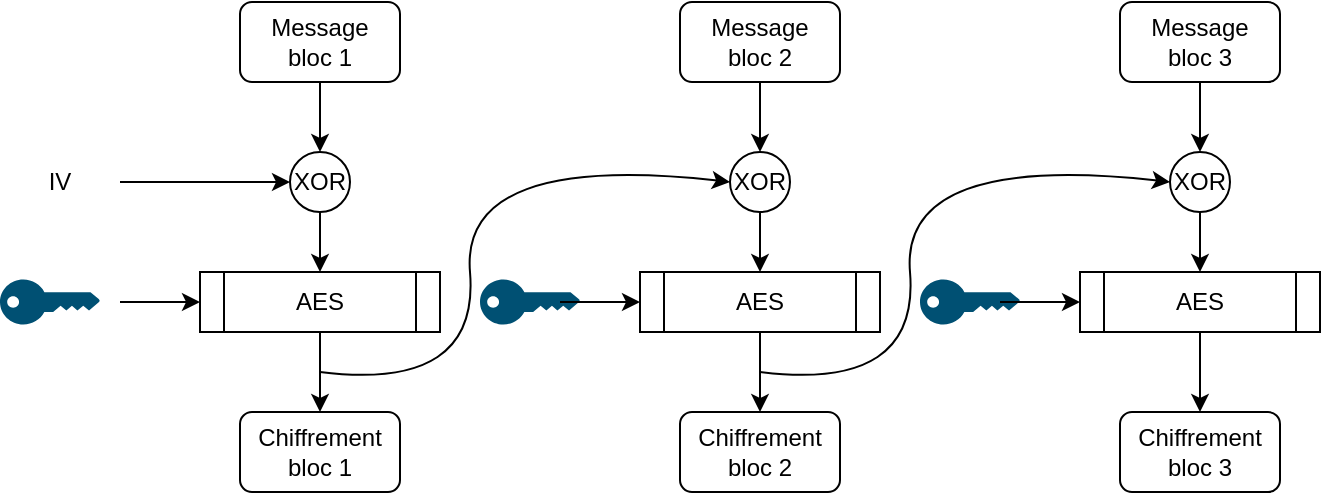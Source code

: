 <mxfile version="15.7.3"><diagram id="R94866wrfydmjI1TcIGw" name="Page-1"><mxGraphModel dx="970" dy="656" grid="1" gridSize="10" guides="1" tooltips="1" connect="1" arrows="1" fold="1" page="1" pageScale="1" pageWidth="850" pageHeight="1100" math="0" shadow="0"><root><mxCell id="0"/><mxCell id="1" parent="0"/><mxCell id="UCuat8p_KdAJ_d-03tH1-1" value="&lt;div&gt;Message&lt;/div&gt;&lt;div&gt;bloc 1&lt;br&gt;&lt;/div&gt;" style="rounded=1;whiteSpace=wrap;html=1;" vertex="1" parent="1"><mxGeometry x="170" y="115" width="80" height="40" as="geometry"/></mxCell><mxCell id="UCuat8p_KdAJ_d-03tH1-3" value="IV" style="text;html=1;strokeColor=none;fillColor=none;align=center;verticalAlign=middle;whiteSpace=wrap;rounded=0;" vertex="1" parent="1"><mxGeometry x="50" y="190" width="60" height="30" as="geometry"/></mxCell><mxCell id="UCuat8p_KdAJ_d-03tH1-4" value="" style="endArrow=classic;html=1;rounded=0;exitX=1;exitY=0.5;exitDx=0;exitDy=0;entryX=0;entryY=0.5;entryDx=0;entryDy=0;" edge="1" parent="1" source="UCuat8p_KdAJ_d-03tH1-3" target="UCuat8p_KdAJ_d-03tH1-5"><mxGeometry width="50" height="50" relative="1" as="geometry"><mxPoint x="400" y="380" as="sourcePoint"/><mxPoint x="190" y="205" as="targetPoint"/></mxGeometry></mxCell><mxCell id="UCuat8p_KdAJ_d-03tH1-5" value="XOR" style="ellipse;whiteSpace=wrap;html=1;aspect=fixed;" vertex="1" parent="1"><mxGeometry x="195" y="190" width="30" height="30" as="geometry"/></mxCell><mxCell id="UCuat8p_KdAJ_d-03tH1-6" value="" style="endArrow=classic;html=1;rounded=0;exitX=0.5;exitY=1;exitDx=0;exitDy=0;entryX=0.5;entryY=0;entryDx=0;entryDy=0;" edge="1" parent="1" source="UCuat8p_KdAJ_d-03tH1-1" target="UCuat8p_KdAJ_d-03tH1-5"><mxGeometry width="50" height="50" relative="1" as="geometry"><mxPoint x="400" y="380" as="sourcePoint"/><mxPoint x="450" y="330" as="targetPoint"/></mxGeometry></mxCell><mxCell id="UCuat8p_KdAJ_d-03tH1-8" value="" style="endArrow=classic;html=1;rounded=0;exitX=0.5;exitY=1;exitDx=0;exitDy=0;" edge="1" parent="1" source="UCuat8p_KdAJ_d-03tH1-5"><mxGeometry width="50" height="50" relative="1" as="geometry"><mxPoint x="400" y="380" as="sourcePoint"/><mxPoint x="210" y="250" as="targetPoint"/></mxGeometry></mxCell><mxCell id="UCuat8p_KdAJ_d-03tH1-9" value="AES" style="shape=process;whiteSpace=wrap;html=1;backgroundOutline=1;" vertex="1" parent="1"><mxGeometry x="150" y="250" width="120" height="30" as="geometry"/></mxCell><mxCell id="UCuat8p_KdAJ_d-03tH1-10" value="" style="endArrow=classic;html=1;rounded=0;entryX=0;entryY=0.5;entryDx=0;entryDy=0;" edge="1" parent="1" target="UCuat8p_KdAJ_d-03tH1-9"><mxGeometry width="50" height="50" relative="1" as="geometry"><mxPoint x="110" y="265" as="sourcePoint"/><mxPoint x="450" y="330" as="targetPoint"/></mxGeometry></mxCell><mxCell id="UCuat8p_KdAJ_d-03tH1-11" value="" style="points=[[0,0.5,0],[0.24,0,0],[0.5,0.28,0],[0.995,0.475,0],[0.5,0.72,0],[0.24,1,0]];verticalLabelPosition=bottom;sketch=0;html=1;verticalAlign=top;aspect=fixed;align=center;pointerEvents=1;shape=mxgraph.cisco19.key;fillColor=#005073;strokeColor=none;" vertex="1" parent="1"><mxGeometry x="50" y="253.75" width="50" height="22.5" as="geometry"/></mxCell><mxCell id="UCuat8p_KdAJ_d-03tH1-12" value="" style="endArrow=classic;html=1;rounded=0;exitX=0.5;exitY=1;exitDx=0;exitDy=0;" edge="1" parent="1" source="UCuat8p_KdAJ_d-03tH1-9"><mxGeometry width="50" height="50" relative="1" as="geometry"><mxPoint x="400" y="380" as="sourcePoint"/><mxPoint x="210" y="320" as="targetPoint"/></mxGeometry></mxCell><mxCell id="UCuat8p_KdAJ_d-03tH1-13" value="&lt;div&gt;Chiffrement&lt;/div&gt;&lt;div&gt;bloc 1&lt;br&gt;&lt;/div&gt;" style="rounded=1;whiteSpace=wrap;html=1;" vertex="1" parent="1"><mxGeometry x="170" y="320" width="80" height="40" as="geometry"/></mxCell><mxCell id="UCuat8p_KdAJ_d-03tH1-15" value="&lt;div&gt;Message&lt;/div&gt;&lt;div&gt;bloc 2&lt;br&gt;&lt;/div&gt;" style="rounded=1;whiteSpace=wrap;html=1;" vertex="1" parent="1"><mxGeometry x="390" y="115" width="80" height="40" as="geometry"/></mxCell><mxCell id="UCuat8p_KdAJ_d-03tH1-16" value="&lt;div&gt;Chiffrement&lt;/div&gt;&lt;div&gt;bloc 2&lt;br&gt;&lt;/div&gt;" style="rounded=1;whiteSpace=wrap;html=1;" vertex="1" parent="1"><mxGeometry x="390" y="320" width="80" height="40" as="geometry"/></mxCell><mxCell id="UCuat8p_KdAJ_d-03tH1-17" value="AES" style="shape=process;whiteSpace=wrap;html=1;backgroundOutline=1;" vertex="1" parent="1"><mxGeometry x="370" y="250" width="120" height="30" as="geometry"/></mxCell><mxCell id="UCuat8p_KdAJ_d-03tH1-18" value="XOR" style="ellipse;whiteSpace=wrap;html=1;aspect=fixed;" vertex="1" parent="1"><mxGeometry x="415" y="190" width="30" height="30" as="geometry"/></mxCell><mxCell id="UCuat8p_KdAJ_d-03tH1-20" value="" style="endArrow=classic;html=1;rounded=0;exitX=0.5;exitY=1;exitDx=0;exitDy=0;entryX=0.5;entryY=0;entryDx=0;entryDy=0;" edge="1" parent="1"><mxGeometry width="50" height="50" relative="1" as="geometry"><mxPoint x="430" y="155" as="sourcePoint"/><mxPoint x="430" y="190" as="targetPoint"/></mxGeometry></mxCell><mxCell id="UCuat8p_KdAJ_d-03tH1-21" value="" style="endArrow=classic;html=1;rounded=0;exitX=0.5;exitY=1;exitDx=0;exitDy=0;" edge="1" parent="1"><mxGeometry width="50" height="50" relative="1" as="geometry"><mxPoint x="430" y="220" as="sourcePoint"/><mxPoint x="430" y="250" as="targetPoint"/></mxGeometry></mxCell><mxCell id="UCuat8p_KdAJ_d-03tH1-22" value="" style="endArrow=classic;html=1;rounded=0;exitX=0.5;exitY=1;exitDx=0;exitDy=0;" edge="1" parent="1"><mxGeometry width="50" height="50" relative="1" as="geometry"><mxPoint x="430" y="280" as="sourcePoint"/><mxPoint x="430" y="320" as="targetPoint"/></mxGeometry></mxCell><mxCell id="UCuat8p_KdAJ_d-03tH1-23" value="" style="points=[[0,0.5,0],[0.24,0,0],[0.5,0.28,0],[0.995,0.475,0],[0.5,0.72,0],[0.24,1,0]];verticalLabelPosition=bottom;sketch=0;html=1;verticalAlign=top;aspect=fixed;align=center;pointerEvents=1;shape=mxgraph.cisco19.key;fillColor=#005073;strokeColor=none;" vertex="1" parent="1"><mxGeometry x="290" y="253.75" width="50" height="22.5" as="geometry"/></mxCell><mxCell id="UCuat8p_KdAJ_d-03tH1-24" value="" style="endArrow=classic;html=1;rounded=0;entryX=0;entryY=0.5;entryDx=0;entryDy=0;" edge="1" parent="1"><mxGeometry width="50" height="50" relative="1" as="geometry"><mxPoint x="330" y="265" as="sourcePoint"/><mxPoint x="370" y="265" as="targetPoint"/></mxGeometry></mxCell><mxCell id="UCuat8p_KdAJ_d-03tH1-25" value="" style="curved=1;endArrow=classic;html=1;rounded=0;entryX=0;entryY=0.5;entryDx=0;entryDy=0;" edge="1" parent="1" target="UCuat8p_KdAJ_d-03tH1-18"><mxGeometry width="50" height="50" relative="1" as="geometry"><mxPoint x="210" y="300" as="sourcePoint"/><mxPoint x="450" y="310" as="targetPoint"/><Array as="points"><mxPoint x="290" y="310"/><mxPoint x="280" y="190"/></Array></mxGeometry></mxCell><mxCell id="UCuat8p_KdAJ_d-03tH1-26" value="&lt;div&gt;Message&lt;/div&gt;&lt;div&gt;bloc 3&lt;br&gt;&lt;/div&gt;" style="rounded=1;whiteSpace=wrap;html=1;" vertex="1" parent="1"><mxGeometry x="610" y="115" width="80" height="40" as="geometry"/></mxCell><mxCell id="UCuat8p_KdAJ_d-03tH1-27" value="&lt;div&gt;Chiffrement&lt;/div&gt;&lt;div&gt;bloc 3&lt;br&gt;&lt;/div&gt;" style="rounded=1;whiteSpace=wrap;html=1;" vertex="1" parent="1"><mxGeometry x="610" y="320" width="80" height="40" as="geometry"/></mxCell><mxCell id="UCuat8p_KdAJ_d-03tH1-28" value="AES" style="shape=process;whiteSpace=wrap;html=1;backgroundOutline=1;" vertex="1" parent="1"><mxGeometry x="590" y="250" width="120" height="30" as="geometry"/></mxCell><mxCell id="UCuat8p_KdAJ_d-03tH1-29" value="XOR" style="ellipse;whiteSpace=wrap;html=1;aspect=fixed;" vertex="1" parent="1"><mxGeometry x="635" y="190" width="30" height="30" as="geometry"/></mxCell><mxCell id="UCuat8p_KdAJ_d-03tH1-30" value="" style="endArrow=classic;html=1;rounded=0;exitX=0.5;exitY=1;exitDx=0;exitDy=0;entryX=0.5;entryY=0;entryDx=0;entryDy=0;" edge="1" parent="1"><mxGeometry width="50" height="50" relative="1" as="geometry"><mxPoint x="650" y="155" as="sourcePoint"/><mxPoint x="650" y="190" as="targetPoint"/></mxGeometry></mxCell><mxCell id="UCuat8p_KdAJ_d-03tH1-31" value="" style="endArrow=classic;html=1;rounded=0;exitX=0.5;exitY=1;exitDx=0;exitDy=0;" edge="1" parent="1"><mxGeometry width="50" height="50" relative="1" as="geometry"><mxPoint x="650" y="220" as="sourcePoint"/><mxPoint x="650" y="250" as="targetPoint"/></mxGeometry></mxCell><mxCell id="UCuat8p_KdAJ_d-03tH1-32" value="" style="endArrow=classic;html=1;rounded=0;exitX=0.5;exitY=1;exitDx=0;exitDy=0;" edge="1" parent="1"><mxGeometry width="50" height="50" relative="1" as="geometry"><mxPoint x="650" y="280" as="sourcePoint"/><mxPoint x="650" y="320" as="targetPoint"/></mxGeometry></mxCell><mxCell id="UCuat8p_KdAJ_d-03tH1-33" value="" style="points=[[0,0.5,0],[0.24,0,0],[0.5,0.28,0],[0.995,0.475,0],[0.5,0.72,0],[0.24,1,0]];verticalLabelPosition=bottom;sketch=0;html=1;verticalAlign=top;aspect=fixed;align=center;pointerEvents=1;shape=mxgraph.cisco19.key;fillColor=#005073;strokeColor=none;" vertex="1" parent="1"><mxGeometry x="510" y="253.75" width="50" height="22.5" as="geometry"/></mxCell><mxCell id="UCuat8p_KdAJ_d-03tH1-34" value="" style="endArrow=classic;html=1;rounded=0;entryX=0;entryY=0.5;entryDx=0;entryDy=0;" edge="1" parent="1"><mxGeometry width="50" height="50" relative="1" as="geometry"><mxPoint x="550" y="265" as="sourcePoint"/><mxPoint x="590" y="265" as="targetPoint"/></mxGeometry></mxCell><mxCell id="UCuat8p_KdAJ_d-03tH1-35" value="" style="curved=1;endArrow=classic;html=1;rounded=0;entryX=0;entryY=0.5;entryDx=0;entryDy=0;" edge="1" target="UCuat8p_KdAJ_d-03tH1-29" parent="1"><mxGeometry width="50" height="50" relative="1" as="geometry"><mxPoint x="430" y="300" as="sourcePoint"/><mxPoint x="670" y="310" as="targetPoint"/><Array as="points"><mxPoint x="510" y="310"/><mxPoint x="500" y="190"/></Array></mxGeometry></mxCell></root></mxGraphModel></diagram></mxfile>
